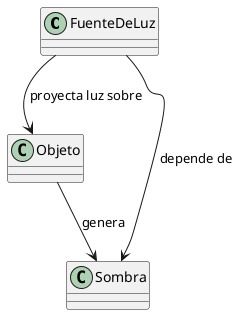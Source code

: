 @startuml
class FuenteDeLuz
class Objeto
class Sombra

FuenteDeLuz --> Objeto : proyecta luz sobre
Objeto --> Sombra : genera
Sombra <-- FuenteDeLuz : depende de

@enduml
